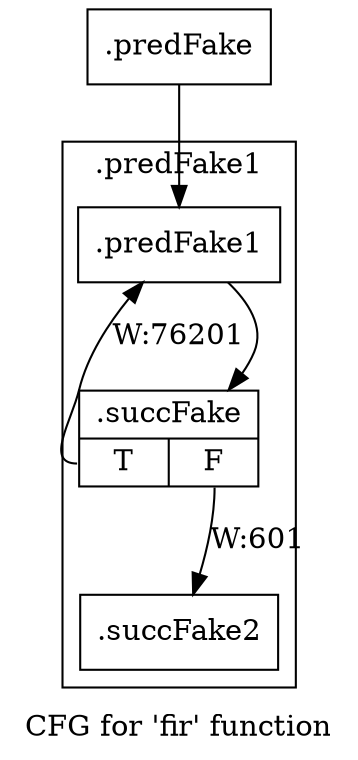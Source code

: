 digraph "CFG for 'fir' function" {
	label="CFG for 'fir' function";

	Node0x42e2be0 [shape=record,filename="",linenumber="",label="{.predFake}"];
	Node0x42e2be0 -> Node0x43061b0[ callList="" memoryops="" filename="../../../../fir.cpp" execusionnum="600"];
	Node0x4316e50 [shape=record,filename="../../../../fir.cpp",linenumber="35",label="{.succFake2}"];
subgraph cluster_0 {
	label=".predFake1";
	tripcount="76200";
	invocationtime="600";

	Node0x43061b0 [shape=record,filename="../../../../fir.cpp",linenumber="27",label="{.predFake1}"];
	Node0x43061b0 -> Node0x4316da0[ callList="" memoryops="" filename="../../../../fir.cpp" execusionnum="76800"];
	Node0x4316da0 [shape=record,filename="../../../../fir.cpp",linenumber="27",label="{.succFake|{<s0>T|<s1>F}}"];
	Node0x4316da0:s0 -> Node0x43061b0[label="W:76201" callList="" memoryops="_ZZ3firPiiE9shift_reg_read:28; _ZZ3firPiiE9shift_reg_read:29; ; _ZZ3firPiiE9shift_reg_write:28" filename="../../../../fir.cpp" execusionnum="76200"];
	Node0x4316da0:s1 -> Node0x4316e50[label="W:601" callList="" memoryops="; _ZZ3firPiiE9shift_reg_write:31" filename="../../../../fir.cpp" execusionnum="600"];
}
}
